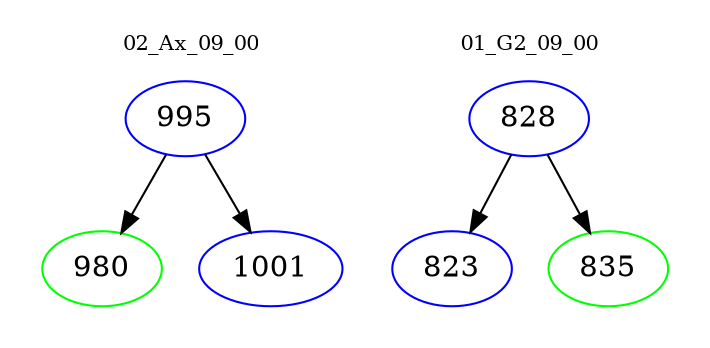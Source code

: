 digraph{
subgraph cluster_0 {
color = white
label = "02_Ax_09_00";
fontsize=10;
T0_995 [label="995", color="blue"]
T0_995 -> T0_980 [color="black"]
T0_980 [label="980", color="green"]
T0_995 -> T0_1001 [color="black"]
T0_1001 [label="1001", color="blue"]
}
subgraph cluster_1 {
color = white
label = "01_G2_09_00";
fontsize=10;
T1_828 [label="828", color="blue"]
T1_828 -> T1_823 [color="black"]
T1_823 [label="823", color="blue"]
T1_828 -> T1_835 [color="black"]
T1_835 [label="835", color="green"]
}
}
